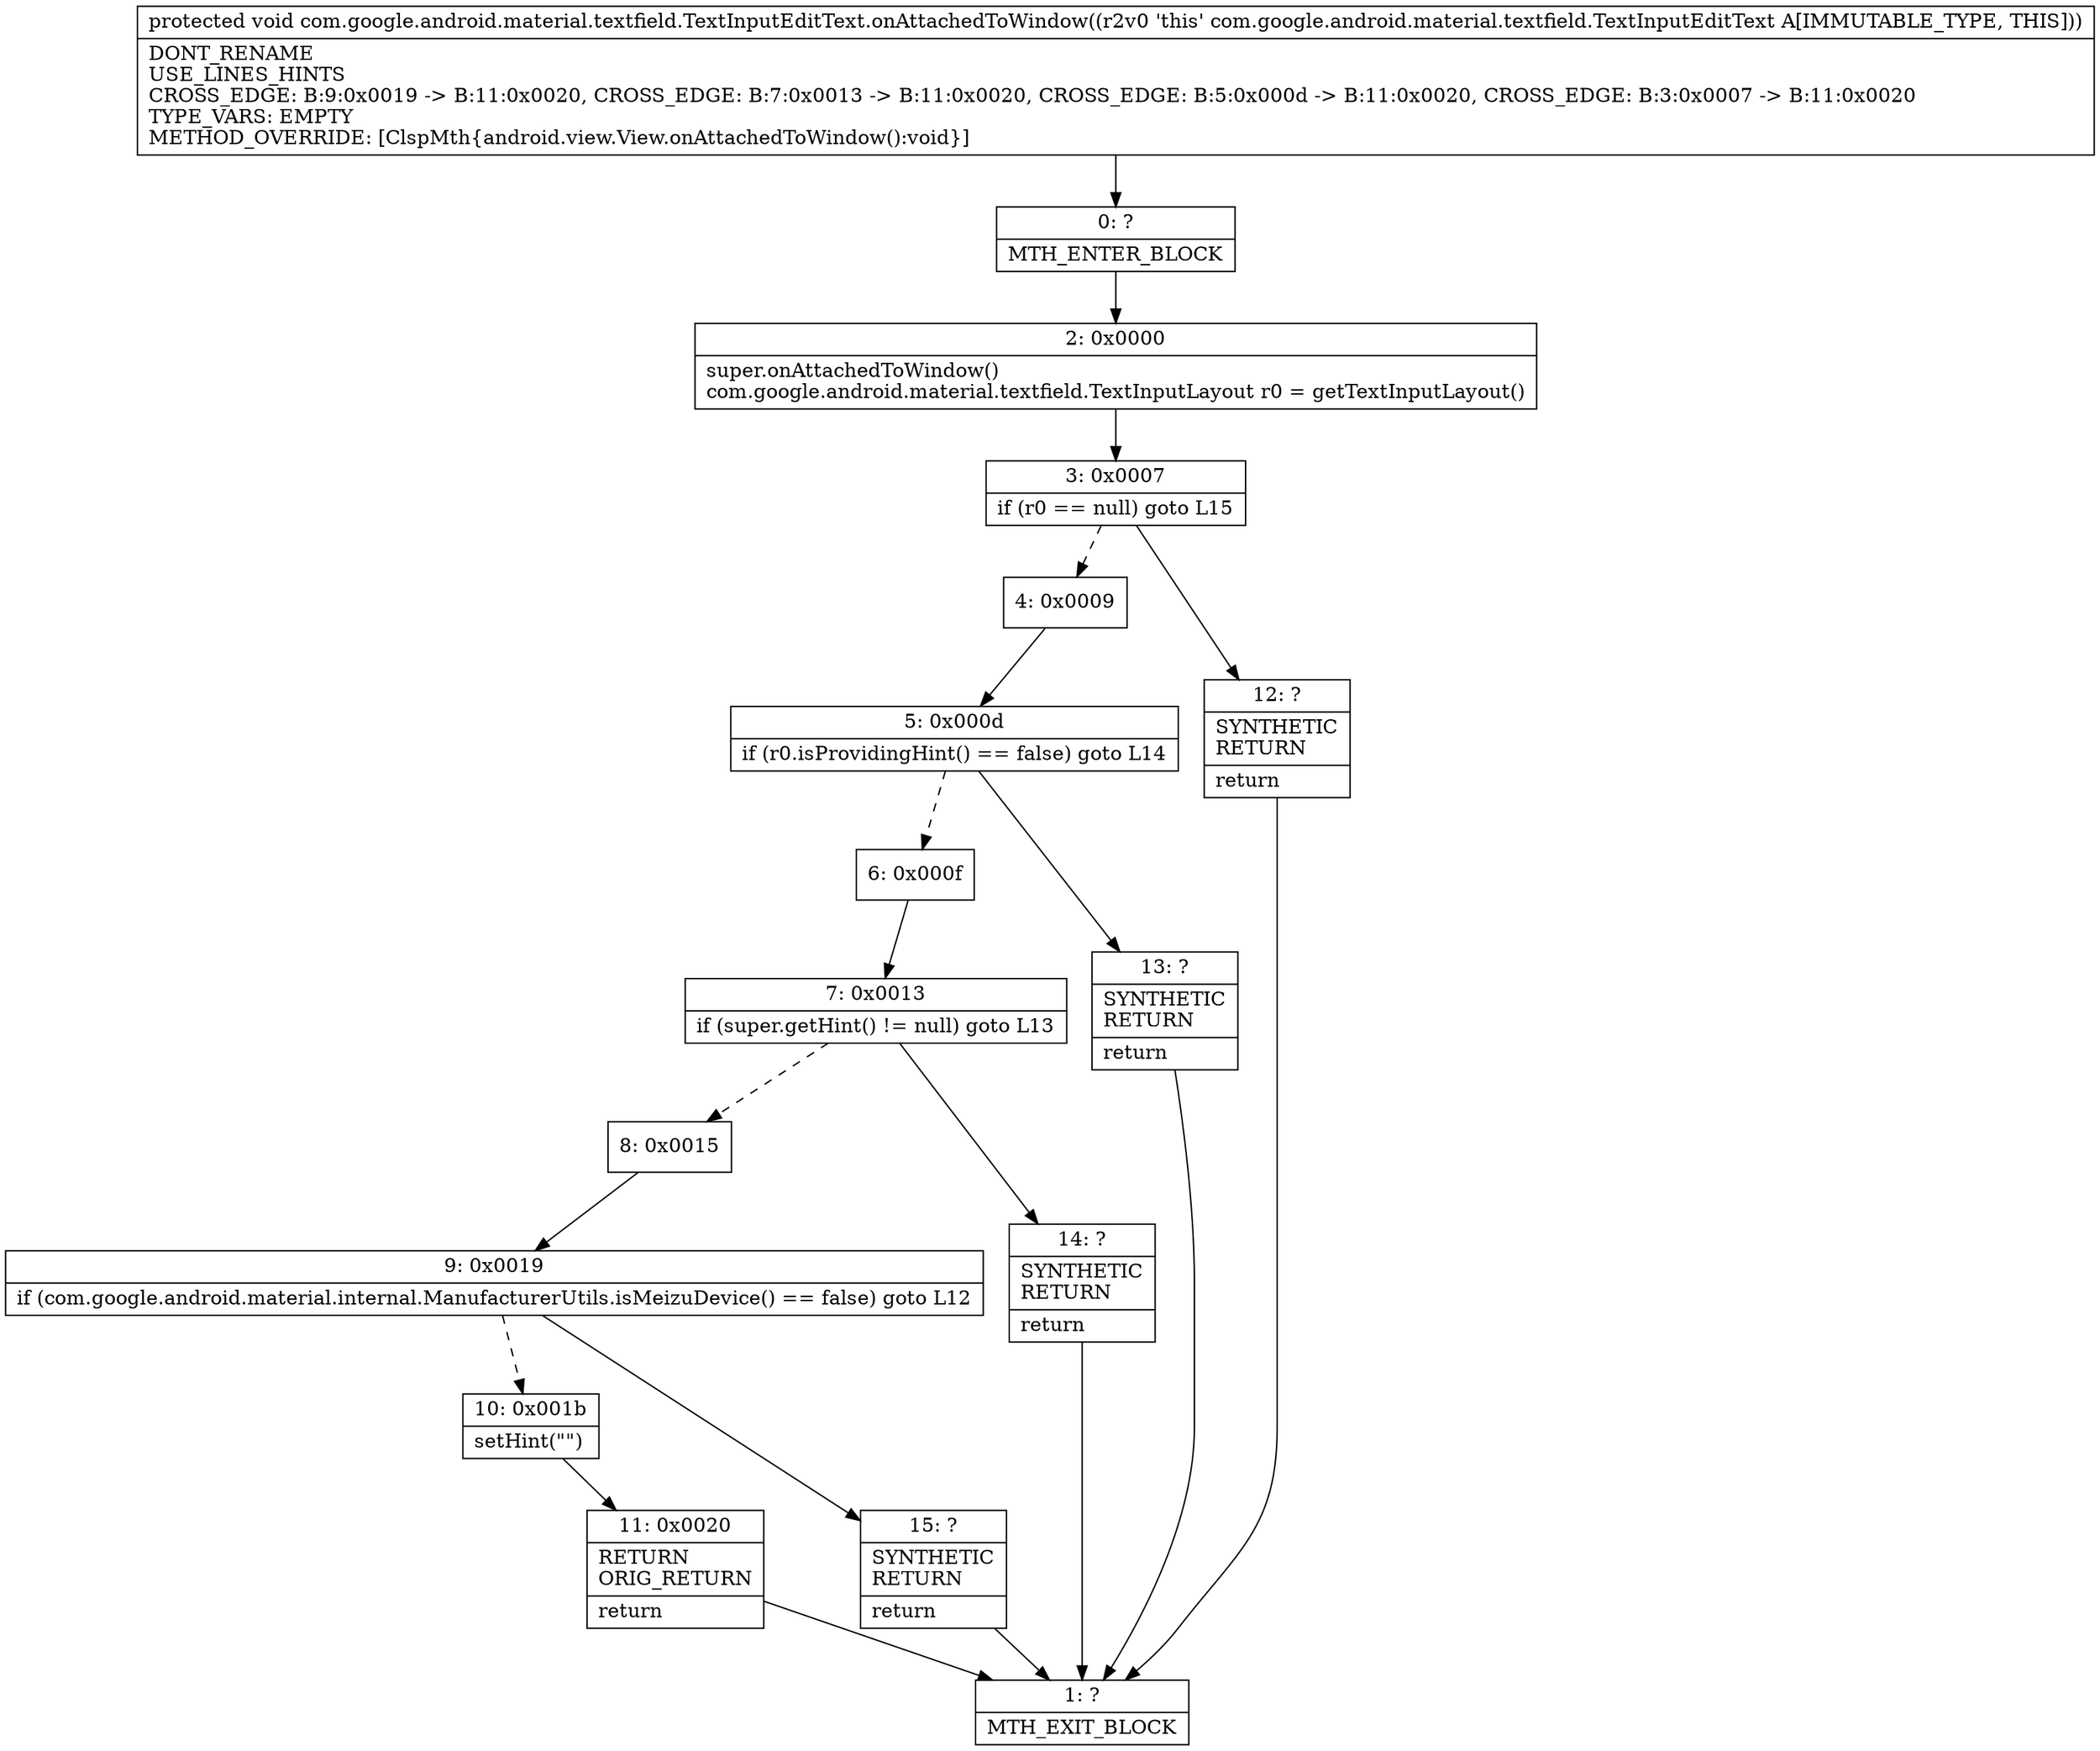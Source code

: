 digraph "CFG forcom.google.android.material.textfield.TextInputEditText.onAttachedToWindow()V" {
Node_0 [shape=record,label="{0\:\ ?|MTH_ENTER_BLOCK\l}"];
Node_2 [shape=record,label="{2\:\ 0x0000|super.onAttachedToWindow()\lcom.google.android.material.textfield.TextInputLayout r0 = getTextInputLayout()\l}"];
Node_3 [shape=record,label="{3\:\ 0x0007|if (r0 == null) goto L15\l}"];
Node_4 [shape=record,label="{4\:\ 0x0009}"];
Node_5 [shape=record,label="{5\:\ 0x000d|if (r0.isProvidingHint() == false) goto L14\l}"];
Node_6 [shape=record,label="{6\:\ 0x000f}"];
Node_7 [shape=record,label="{7\:\ 0x0013|if (super.getHint() != null) goto L13\l}"];
Node_8 [shape=record,label="{8\:\ 0x0015}"];
Node_9 [shape=record,label="{9\:\ 0x0019|if (com.google.android.material.internal.ManufacturerUtils.isMeizuDevice() == false) goto L12\l}"];
Node_10 [shape=record,label="{10\:\ 0x001b|setHint(\"\")\l}"];
Node_11 [shape=record,label="{11\:\ 0x0020|RETURN\lORIG_RETURN\l|return\l}"];
Node_1 [shape=record,label="{1\:\ ?|MTH_EXIT_BLOCK\l}"];
Node_15 [shape=record,label="{15\:\ ?|SYNTHETIC\lRETURN\l|return\l}"];
Node_14 [shape=record,label="{14\:\ ?|SYNTHETIC\lRETURN\l|return\l}"];
Node_13 [shape=record,label="{13\:\ ?|SYNTHETIC\lRETURN\l|return\l}"];
Node_12 [shape=record,label="{12\:\ ?|SYNTHETIC\lRETURN\l|return\l}"];
MethodNode[shape=record,label="{protected void com.google.android.material.textfield.TextInputEditText.onAttachedToWindow((r2v0 'this' com.google.android.material.textfield.TextInputEditText A[IMMUTABLE_TYPE, THIS]))  | DONT_RENAME\lUSE_LINES_HINTS\lCROSS_EDGE: B:9:0x0019 \-\> B:11:0x0020, CROSS_EDGE: B:7:0x0013 \-\> B:11:0x0020, CROSS_EDGE: B:5:0x000d \-\> B:11:0x0020, CROSS_EDGE: B:3:0x0007 \-\> B:11:0x0020\lTYPE_VARS: EMPTY\lMETHOD_OVERRIDE: [ClspMth\{android.view.View.onAttachedToWindow():void\}]\l}"];
MethodNode -> Node_0;Node_0 -> Node_2;
Node_2 -> Node_3;
Node_3 -> Node_4[style=dashed];
Node_3 -> Node_12;
Node_4 -> Node_5;
Node_5 -> Node_6[style=dashed];
Node_5 -> Node_13;
Node_6 -> Node_7;
Node_7 -> Node_8[style=dashed];
Node_7 -> Node_14;
Node_8 -> Node_9;
Node_9 -> Node_10[style=dashed];
Node_9 -> Node_15;
Node_10 -> Node_11;
Node_11 -> Node_1;
Node_15 -> Node_1;
Node_14 -> Node_1;
Node_13 -> Node_1;
Node_12 -> Node_1;
}


